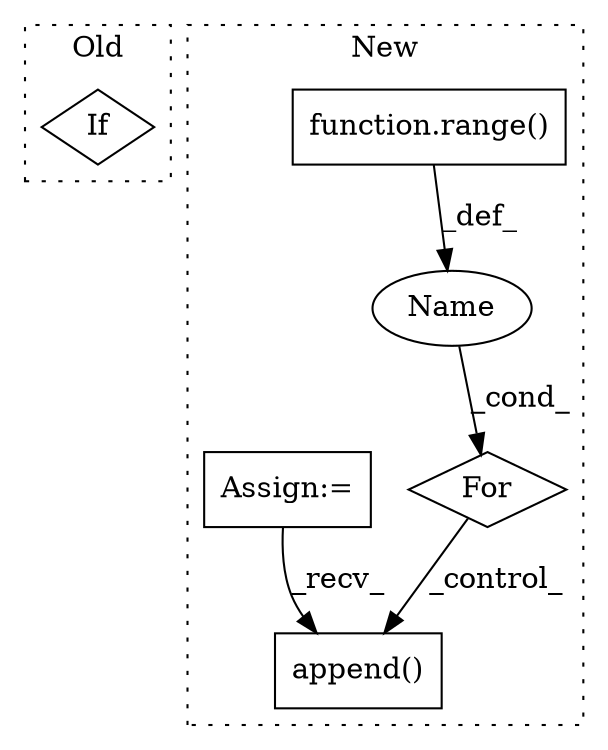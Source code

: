 digraph G {
subgraph cluster0 {
1 [label="If" a="96" s="812,829" l="3,18" shape="diamond"];
label = "Old";
style="dotted";
}
subgraph cluster1 {
2 [label="function.range()" a="75" s="1958,1983" l="6,1" shape="box"];
3 [label="For" a="107" s="1949,1984" l="4,14" shape="diamond"];
4 [label="Name" a="87" s="1953" l="1" shape="ellipse"];
5 [label="append()" a="75" s="1998,2048" l="17,1" shape="box"];
6 [label="Assign:=" a="68" s="1774" l="3" shape="box"];
label = "New";
style="dotted";
}
2 -> 4 [label="_def_"];
3 -> 5 [label="_control_"];
4 -> 3 [label="_cond_"];
6 -> 5 [label="_recv_"];
}